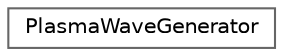 digraph "Graphical Class Hierarchy"
{
 // INTERACTIVE_SVG=YES
 // LATEX_PDF_SIZE
  bgcolor="transparent";
  edge [fontname=Helvetica,fontsize=10,labelfontname=Helvetica,labelfontsize=10];
  node [fontname=Helvetica,fontsize=10,shape=box,height=0.2,width=0.4];
  rankdir="LR";
  Node0 [id="Node000000",label="PlasmaWaveGenerator",height=0.2,width=0.4,color="grey40", fillcolor="white", style="filled",URL="$df/df6/class_plasma_wave_generator.html",tooltip=" "];
}
